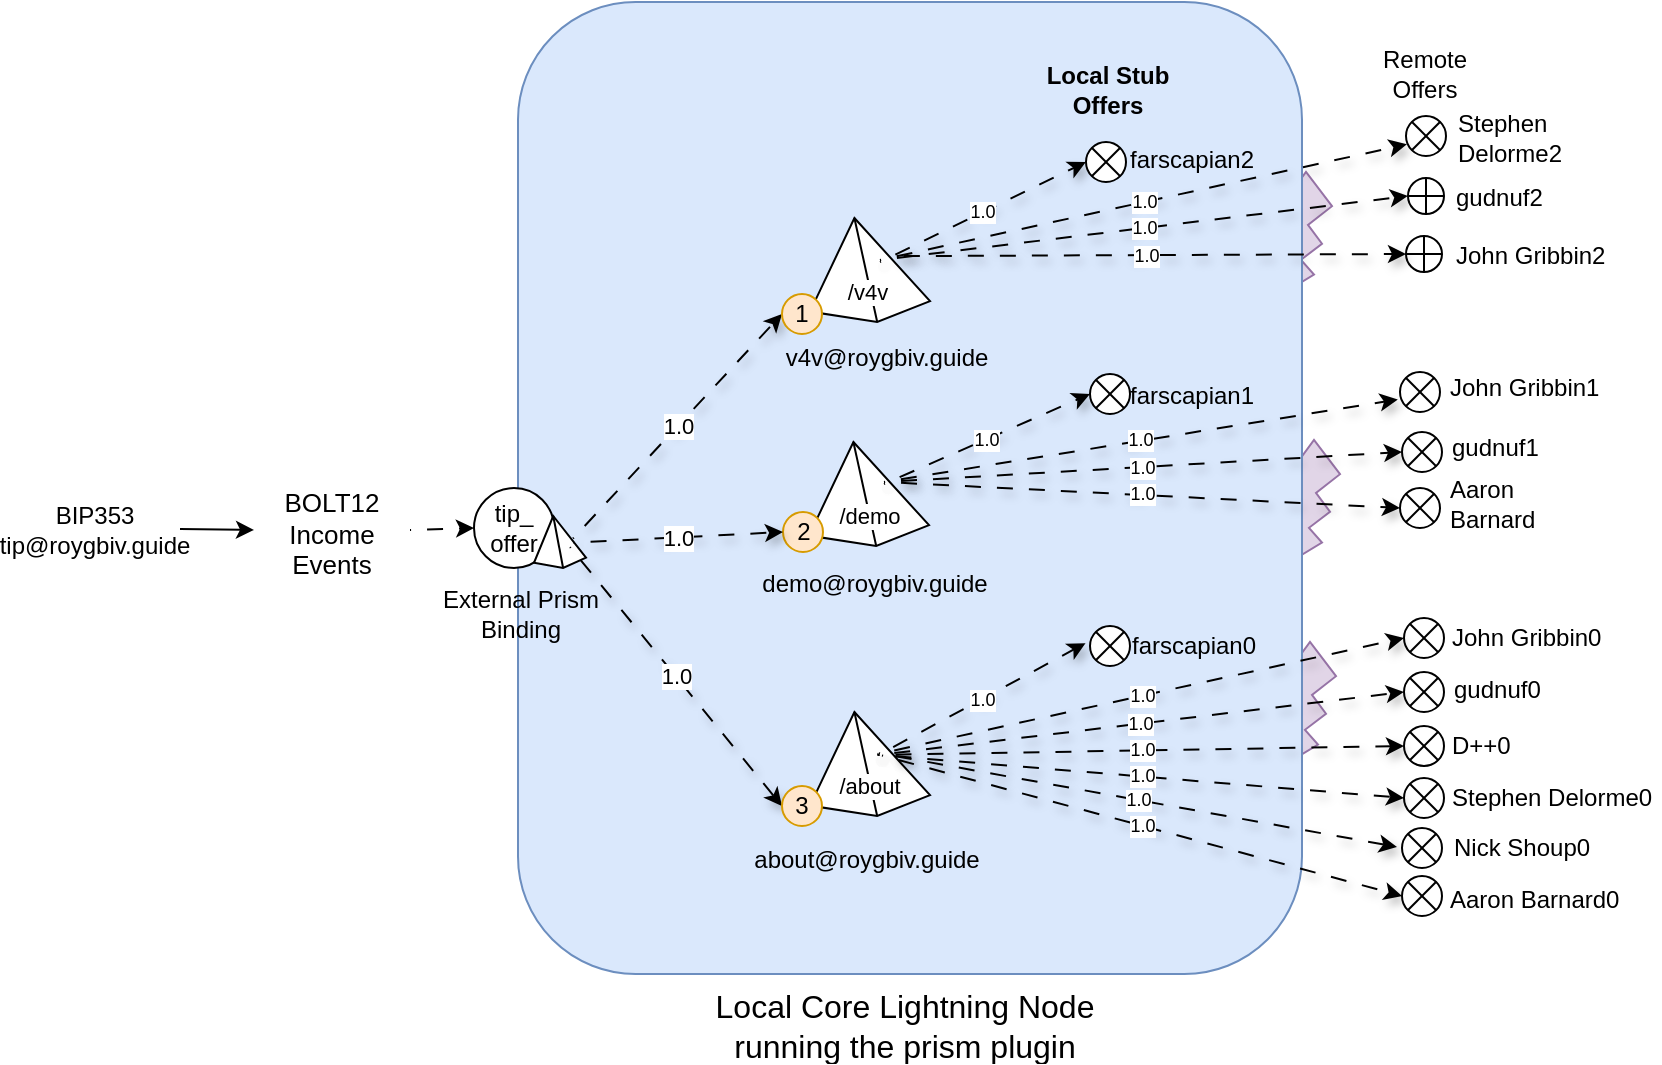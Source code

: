 <mxfile version="24.8.0" pages="3">
  <diagram name="v4v_split" id="5v8HJ1yWOcfsFn8PfRNU">
    <mxGraphModel dx="1834" dy="713" grid="0" gridSize="10" guides="0" tooltips="1" connect="1" arrows="1" fold="1" page="0" pageScale="1" pageWidth="850" pageHeight="1100" math="0" shadow="0">
      <root>
        <mxCell id="0" />
        <mxCell id="1" parent="0" />
        <mxCell id="z_-p57ebJY1skzvCn1GH-135" value="" style="verticalLabelPosition=bottom;verticalAlign=top;html=1;shape=mxgraph.basic.flash;fontFamily=Helvetica;fontSize=11;labelBackgroundColor=default;fillColor=#e1d5e7;strokeColor=#9673a6;" parent="1" vertex="1">
          <mxGeometry x="517" y="337" width="30" height="64" as="geometry" />
        </mxCell>
        <mxCell id="z_-p57ebJY1skzvCn1GH-134" value="" style="verticalLabelPosition=bottom;verticalAlign=top;html=1;shape=mxgraph.basic.flash;fontFamily=Helvetica;fontSize=11;labelBackgroundColor=default;fillColor=#e1d5e7;strokeColor=#9673a6;" parent="1" vertex="1">
          <mxGeometry x="519" y="236" width="30" height="64" as="geometry" />
        </mxCell>
        <mxCell id="z_-p57ebJY1skzvCn1GH-101" value="" style="verticalLabelPosition=bottom;verticalAlign=top;html=1;shape=mxgraph.basic.flash;fontFamily=Helvetica;fontSize=11;labelBackgroundColor=default;fillColor=#e1d5e7;strokeColor=#9673a6;" parent="1" vertex="1">
          <mxGeometry x="515" y="102" width="30" height="64" as="geometry" />
        </mxCell>
        <mxCell id="z_-p57ebJY1skzvCn1GH-82" value="" style="rounded=1;whiteSpace=wrap;html=1;fillColor=#dae8fc;strokeColor=#6c8ebf;" parent="1" vertex="1">
          <mxGeometry x="138" y="17" width="392" height="486" as="geometry" />
        </mxCell>
        <mxCell id="z_-p57ebJY1skzvCn1GH-83" value="tip_&lt;br&gt;offer" style="ellipse;whiteSpace=wrap;html=1;aspect=fixed;direction=south;" parent="1" vertex="1">
          <mxGeometry x="116" y="260" width="40" height="40" as="geometry" />
        </mxCell>
        <mxCell id="z_-p57ebJY1skzvCn1GH-84" value="BOLT12 Income Events" style="text;html=1;whiteSpace=wrap;overflow=hidden;rounded=0;fontSize=13;align=center;labelBorderColor=none;" parent="1" vertex="1">
          <mxGeometry x="6" y="253" width="78" height="56" as="geometry" />
        </mxCell>
        <mxCell id="z_-p57ebJY1skzvCn1GH-85" value="" style="endArrow=classic;html=1;rounded=0;exitX=1;exitY=0.5;exitDx=0;exitDy=0;entryX=0.5;entryY=1;entryDx=0;entryDy=0;flowAnimation=1;" parent="1" source="z_-p57ebJY1skzvCn1GH-84" target="z_-p57ebJY1skzvCn1GH-83" edge="1">
          <mxGeometry width="50" height="50" relative="1" as="geometry">
            <mxPoint x="20" y="326" as="sourcePoint" />
            <mxPoint x="136" y="116" as="targetPoint" />
          </mxGeometry>
        </mxCell>
        <mxCell id="z_-p57ebJY1skzvCn1GH-86" value="" style="verticalLabelPosition=bottom;verticalAlign=top;html=1;shape=mxgraph.basic.pyramid;dx1=0.37;dx2=0.56;dy1=0.9;dy2=0.8;" parent="1" vertex="1">
          <mxGeometry x="146" y="274" width="26" height="26" as="geometry" />
        </mxCell>
        <mxCell id="z_-p57ebJY1skzvCn1GH-87" value="Local Stub Offers" style="text;html=1;align=center;verticalAlign=middle;whiteSpace=wrap;rounded=0;fontStyle=1" parent="1" vertex="1">
          <mxGeometry x="389" y="46" width="88" height="30" as="geometry" />
        </mxCell>
        <mxCell id="z_-p57ebJY1skzvCn1GH-88" value="Remote Offers" style="text;html=1;align=center;verticalAlign=middle;whiteSpace=wrap;rounded=0;" parent="1" vertex="1">
          <mxGeometry x="557" y="38" width="69" height="30" as="geometry" />
        </mxCell>
        <mxCell id="z_-p57ebJY1skzvCn1GH-89" value="1.0" style="endArrow=classic;html=1;rounded=0;shadow=1;flowAnimation=1;entryX=0.5;entryY=1;entryDx=0;entryDy=0;exitX=0.751;exitY=0.432;exitDx=0;exitDy=0;exitPerimeter=0;" parent="1" source="z_-p57ebJY1skzvCn1GH-86" target="z_-p57ebJY1skzvCn1GH-111" edge="1">
          <mxGeometry width="50" height="50" relative="1" as="geometry">
            <mxPoint x="199" y="248.515" as="sourcePoint" />
            <mxPoint x="323.7" y="214.78" as="targetPoint" />
          </mxGeometry>
        </mxCell>
        <mxCell id="z_-p57ebJY1skzvCn1GH-90" value="" style="shape=orEllipse;perimeter=ellipsePerimeter;whiteSpace=wrap;html=1;backgroundOutline=1;" parent="1" vertex="1">
          <mxGeometry x="582" y="134" width="18" height="18" as="geometry" />
        </mxCell>
        <mxCell id="z_-p57ebJY1skzvCn1GH-91" value="External Prism Binding" style="text;html=1;align=center;verticalAlign=middle;whiteSpace=wrap;rounded=0;" parent="1" vertex="1">
          <mxGeometry x="97" y="307" width="85" height="31" as="geometry" />
        </mxCell>
        <mxCell id="z_-p57ebJY1skzvCn1GH-92" value="&lt;font style=&quot;font-size: 9px;&quot;&gt;1.0&lt;/font&gt;" style="endArrow=classic;html=1;rounded=0;shadow=1;flowAnimation=1;entryX=0;entryY=0.5;entryDx=0;entryDy=0;exitX=0.64;exitY=0.367;exitDx=0;exitDy=0;exitPerimeter=0;fontSize=9;" parent="1" source="z_-p57ebJY1skzvCn1GH-110" target="z_-p57ebJY1skzvCn1GH-90" edge="1">
          <mxGeometry width="50" height="50" relative="1" as="geometry">
            <mxPoint x="170" y="161" as="sourcePoint" />
            <mxPoint x="270" y="102" as="targetPoint" />
          </mxGeometry>
        </mxCell>
        <mxCell id="z_-p57ebJY1skzvCn1GH-93" value="" style="shape=sumEllipse;perimeter=ellipsePerimeter;whiteSpace=wrap;html=1;backgroundOutline=1;fontFamily=Helvetica;fontSize=11;fontColor=default;labelBackgroundColor=default;" parent="1" vertex="1">
          <mxGeometry x="582" y="74" width="20" height="20" as="geometry" />
        </mxCell>
        <mxCell id="z_-p57ebJY1skzvCn1GH-96" value="" style="shape=sumEllipse;perimeter=ellipsePerimeter;whiteSpace=wrap;html=1;backgroundOutline=1;fontFamily=Helvetica;fontSize=11;fontColor=default;labelBackgroundColor=default;" parent="1" vertex="1">
          <mxGeometry x="580" y="232" width="20" height="20" as="geometry" />
        </mxCell>
        <mxCell id="z_-p57ebJY1skzvCn1GH-97" value="" style="shape=sumEllipse;perimeter=ellipsePerimeter;whiteSpace=wrap;html=1;backgroundOutline=1;fontFamily=Helvetica;fontSize=11;fontColor=default;labelBackgroundColor=default;" parent="1" vertex="1">
          <mxGeometry x="581" y="405" width="20" height="20" as="geometry" />
        </mxCell>
        <mxCell id="z_-p57ebJY1skzvCn1GH-98" value="" style="shape=sumEllipse;perimeter=ellipsePerimeter;whiteSpace=wrap;html=1;backgroundOutline=1;fontFamily=Helvetica;fontSize=11;fontColor=default;labelBackgroundColor=default;" parent="1" vertex="1">
          <mxGeometry x="581" y="325" width="20" height="20" as="geometry" />
        </mxCell>
        <mxCell id="z_-p57ebJY1skzvCn1GH-99" value="" style="shape=sumEllipse;perimeter=ellipsePerimeter;whiteSpace=wrap;html=1;backgroundOutline=1;fontFamily=Helvetica;fontSize=11;fontColor=default;labelBackgroundColor=default;" parent="1" vertex="1">
          <mxGeometry x="581" y="352" width="20" height="20" as="geometry" />
        </mxCell>
        <mxCell id="z_-p57ebJY1skzvCn1GH-100" value="" style="shape=sumEllipse;perimeter=ellipsePerimeter;whiteSpace=wrap;html=1;backgroundOutline=1;fontFamily=Helvetica;fontSize=11;fontColor=default;labelBackgroundColor=default;" parent="1" vertex="1">
          <mxGeometry x="581" y="379" width="20" height="20" as="geometry" />
        </mxCell>
        <mxCell id="z_-p57ebJY1skzvCn1GH-102" value="&lt;span style=&quot;color: rgb(0, 0, 0); font-family: Helvetica; font-size: 16px; font-style: normal; font-variant-ligatures: normal; font-variant-caps: normal; font-weight: 400; letter-spacing: normal; orphans: 2; text-align: center; text-indent: 0px; text-transform: none; widows: 2; word-spacing: 0px; -webkit-text-stroke-width: 0px; white-space: normal; background-color: rgb(255, 255, 255); text-decoration-thickness: initial; text-decoration-style: initial; text-decoration-color: initial; float: none; display: inline !important;&quot;&gt;Local Core Lightning Node&lt;/span&gt;&lt;div&gt;running the prism plugin&lt;/div&gt;" style="text;html=1;align=center;verticalAlign=middle;whiteSpace=wrap;rounded=0;fontFamily=Helvetica;fontSize=16;fontColor=default;labelBackgroundColor=default;" parent="1" vertex="1">
          <mxGeometry x="231" y="511" width="201" height="35" as="geometry" />
        </mxCell>
        <mxCell id="z_-p57ebJY1skzvCn1GH-105" value="/" style="group" parent="1" vertex="1" connectable="0">
          <mxGeometry x="270.5" y="237" width="73" height="55" as="geometry" />
        </mxCell>
        <mxCell id="z_-p57ebJY1skzvCn1GH-106" value="" style="verticalLabelPosition=bottom;verticalAlign=top;html=1;shape=mxgraph.basic.pyramid;dx1=0.37;dx2=0.56;dy1=0.9;dy2=0.8;" parent="z_-p57ebJY1skzvCn1GH-105" vertex="1">
          <mxGeometry x="13" width="60" height="52" as="geometry" />
        </mxCell>
        <mxCell id="z_-p57ebJY1skzvCn1GH-107" value="/demo" style="text;html=1;align=center;verticalAlign=middle;whiteSpace=wrap;rounded=0;fontFamily=Helvetica;fontSize=11;fontColor=default;labelBackgroundColor=default;" parent="z_-p57ebJY1skzvCn1GH-105" vertex="1">
          <mxGeometry x="13" y="22" width="60" height="30" as="geometry" />
        </mxCell>
        <mxCell id="z_-p57ebJY1skzvCn1GH-108" value="2" style="ellipse;whiteSpace=wrap;html=1;aspect=fixed;direction=south;fillColor=#ffe6cc;strokeColor=#d79b00;" parent="z_-p57ebJY1skzvCn1GH-105" vertex="1">
          <mxGeometry y="35" width="20" height="20" as="geometry" />
        </mxCell>
        <mxCell id="z_-p57ebJY1skzvCn1GH-109" value="Prism_A" style="text;html=1;align=center;verticalAlign=middle;whiteSpace=wrap;rounded=0;fontFamily=Helvetica;fontSize=11;fontColor=default;labelBackgroundColor=default;" parent="1" vertex="1">
          <mxGeometry x="284" y="147" width="60" height="30" as="geometry" />
        </mxCell>
        <mxCell id="z_-p57ebJY1skzvCn1GH-110" value="" style="verticalLabelPosition=bottom;verticalAlign=top;html=1;shape=mxgraph.basic.pyramid;dx1=0.37;dx2=0.56;dy1=0.9;dy2=0.8;" parent="1" vertex="1">
          <mxGeometry x="284" y="125" width="60" height="52" as="geometry" />
        </mxCell>
        <mxCell id="z_-p57ebJY1skzvCn1GH-111" value="1" style="ellipse;whiteSpace=wrap;html=1;aspect=fixed;direction=south;fillColor=#ffe6cc;strokeColor=#d79b00;" parent="1" vertex="1">
          <mxGeometry x="270" y="163" width="20" height="20" as="geometry" />
        </mxCell>
        <mxCell id="z_-p57ebJY1skzvCn1GH-112" value="/v4v" style="text;html=1;align=center;verticalAlign=middle;whiteSpace=wrap;rounded=0;fontFamily=Helvetica;fontSize=11;fontColor=default;labelBackgroundColor=default;" parent="1" vertex="1">
          <mxGeometry x="283" y="148" width="60" height="28" as="geometry" />
        </mxCell>
        <mxCell id="z_-p57ebJY1skzvCn1GH-113" value="1.0" style="endArrow=classic;html=1;rounded=0;shadow=1;flowAnimation=1;entryX=0.5;entryY=1;entryDx=0;entryDy=0;exitX=0.76;exitY=0.514;exitDx=0;exitDy=0;exitPerimeter=0;" parent="1" source="z_-p57ebJY1skzvCn1GH-86" target="z_-p57ebJY1skzvCn1GH-108" edge="1">
          <mxGeometry width="50" height="50" relative="1" as="geometry">
            <mxPoint x="199" y="263.125" as="sourcePoint" />
            <mxPoint x="392" y="222" as="targetPoint" />
          </mxGeometry>
        </mxCell>
        <mxCell id="z_-p57ebJY1skzvCn1GH-114" value="1.0" style="endArrow=classic;html=1;rounded=0;shadow=1;flowAnimation=1;entryX=0.5;entryY=1;entryDx=0;entryDy=0;exitX=0.693;exitY=0.599;exitDx=0;exitDy=0;exitPerimeter=0;" parent="1" source="z_-p57ebJY1skzvCn1GH-86" target="z_-p57ebJY1skzvCn1GH-147" edge="1">
          <mxGeometry width="50" height="50" relative="1" as="geometry">
            <mxPoint x="166.124" y="317.936" as="sourcePoint" />
            <mxPoint x="402" y="298" as="targetPoint" />
          </mxGeometry>
        </mxCell>
        <mxCell id="z_-p57ebJY1skzvCn1GH-116" value="about@roygbiv.guide" style="text;html=1;align=center;verticalAlign=middle;whiteSpace=wrap;rounded=0;fontSize=12;" parent="1" vertex="1">
          <mxGeometry x="270" y="430" width="85" height="31" as="geometry" />
        </mxCell>
        <mxCell id="z_-p57ebJY1skzvCn1GH-133" value="BIP353 tip@roygbiv.guide" style="text;html=1;align=center;verticalAlign=middle;whiteSpace=wrap;rounded=0;" parent="1" vertex="1">
          <mxGeometry x="-116" y="265" width="85" height="31" as="geometry" />
        </mxCell>
        <mxCell id="z_-p57ebJY1skzvCn1GH-143" value="" style="endArrow=classic;html=1;rounded=0;exitX=1;exitY=0.5;exitDx=0;exitDy=0;entryX=0;entryY=0.5;entryDx=0;entryDy=0;flowAnimation=0;" parent="1" source="z_-p57ebJY1skzvCn1GH-133" target="z_-p57ebJY1skzvCn1GH-84" edge="1">
          <mxGeometry width="50" height="50" relative="1" as="geometry">
            <mxPoint x="94" y="291" as="sourcePoint" />
            <mxPoint x="185" y="290" as="targetPoint" />
          </mxGeometry>
        </mxCell>
        <mxCell id="z_-p57ebJY1skzvCn1GH-145" value="" style="verticalLabelPosition=bottom;verticalAlign=top;html=1;shape=mxgraph.basic.pyramid;dx1=0.37;dx2=0.56;dy1=0.9;dy2=0.8;points=[[0,0,0,0,46.8],[0,0,0,11.1,23.4],[0,0,0,16.8,49.4],[0,0,0,22.2,0],[0,0,0,33.6,52],[0,0,0,41.1,20.8],[0,0,0,46.8,46.8],[0,0,0,60,41.6],[0.57,0.4,0,0,0]];" parent="1" vertex="1">
          <mxGeometry x="284" y="372" width="60" height="52" as="geometry" />
        </mxCell>
        <mxCell id="z_-p57ebJY1skzvCn1GH-146" value="/about" style="text;html=1;align=center;verticalAlign=middle;whiteSpace=wrap;rounded=0;fontFamily=Helvetica;fontSize=11;fontColor=default;labelBackgroundColor=default;" parent="1" vertex="1">
          <mxGeometry x="284" y="394" width="60" height="30" as="geometry" />
        </mxCell>
        <mxCell id="z_-p57ebJY1skzvCn1GH-147" value="3" style="ellipse;whiteSpace=wrap;html=1;aspect=fixed;direction=south;fillColor=#ffe6cc;strokeColor=#d79b00;" parent="1" vertex="1">
          <mxGeometry x="270" y="409" width="20" height="20" as="geometry" />
        </mxCell>
        <mxCell id="z_-p57ebJY1skzvCn1GH-148" value="1.0" style="endArrow=classic;html=1;rounded=0;shadow=1;flowAnimation=1;entryX=-0.111;entryY=0.429;entryDx=0;entryDy=0;exitX=0.568;exitY=-0.014;exitDx=0;exitDy=0;exitPerimeter=0;entryPerimeter=0;fontSize=9;" parent="1" source="z_-p57ebJY1skzvCn1GH-146" target="WWSG65_jaiFAissUuuyy-13" edge="1">
          <mxGeometry width="50" height="50" relative="1" as="geometry">
            <mxPoint x="332" y="163" as="sourcePoint" />
            <mxPoint x="538" y="187" as="targetPoint" />
          </mxGeometry>
        </mxCell>
        <mxCell id="z_-p57ebJY1skzvCn1GH-149" value="1.0" style="endArrow=classic;html=1;rounded=0;shadow=1;flowAnimation=1;exitX=0.563;exitY=-0.032;exitDx=0;exitDy=0;exitPerimeter=0;fontSize=9;entryX=0;entryY=0.5;entryDx=0;entryDy=0;" parent="1" source="z_-p57ebJY1skzvCn1GH-146" target="z_-p57ebJY1skzvCn1GH-98" edge="1">
          <mxGeometry width="50" height="50" relative="1" as="geometry">
            <mxPoint x="328" y="375" as="sourcePoint" />
            <mxPoint x="386" y="339" as="targetPoint" />
          </mxGeometry>
        </mxCell>
        <mxCell id="z_-p57ebJY1skzvCn1GH-150" value="1.0" style="endArrow=classic;html=1;rounded=0;shadow=1;flowAnimation=1;fontSize=9;entryX=0;entryY=0.5;entryDx=0;entryDy=0;exitX=0.561;exitY=-0.015;exitDx=0;exitDy=0;exitPerimeter=0;" parent="1" source="z_-p57ebJY1skzvCn1GH-146" target="z_-p57ebJY1skzvCn1GH-99" edge="1">
          <mxGeometry width="50" height="50" relative="1" as="geometry">
            <mxPoint x="318" y="364" as="sourcePoint" />
            <mxPoint x="405" y="340" as="targetPoint" />
          </mxGeometry>
        </mxCell>
        <mxCell id="z_-p57ebJY1skzvCn1GH-151" value="1.0" style="endArrow=classic;html=1;rounded=0;shadow=1;flowAnimation=1;fontSize=9;entryX=0;entryY=0.5;entryDx=0;entryDy=0;exitX=0.57;exitY=-0.018;exitDx=0;exitDy=0;exitPerimeter=0;" parent="1" source="z_-p57ebJY1skzvCn1GH-146" target="z_-p57ebJY1skzvCn1GH-100" edge="1">
          <mxGeometry width="50" height="50" relative="1" as="geometry">
            <mxPoint x="328" y="374" as="sourcePoint" />
            <mxPoint x="405" y="351" as="targetPoint" />
          </mxGeometry>
        </mxCell>
        <mxCell id="z_-p57ebJY1skzvCn1GH-152" value="1.0" style="endArrow=classic;html=1;rounded=0;shadow=1;flowAnimation=1;fontSize=9;entryX=0;entryY=0.5;entryDx=0;entryDy=0;exitX=0.57;exitY=-0.018;exitDx=0;exitDy=0;exitPerimeter=0;" parent="1" source="z_-p57ebJY1skzvCn1GH-146" target="z_-p57ebJY1skzvCn1GH-97" edge="1">
          <mxGeometry width="50" height="50" relative="1" as="geometry">
            <mxPoint x="338" y="384" as="sourcePoint" />
            <mxPoint x="415" y="361" as="targetPoint" />
          </mxGeometry>
        </mxCell>
        <mxCell id="z_-p57ebJY1skzvCn1GH-153" value="1.0" style="endArrow=classic;html=1;rounded=0;shadow=1;flowAnimation=1;fontSize=9;entryX=-0.125;entryY=0.473;entryDx=0;entryDy=0;entryPerimeter=0;exitX=0.575;exitY=-0.048;exitDx=0;exitDy=0;exitPerimeter=0;" parent="1" source="z_-p57ebJY1skzvCn1GH-146" target="WWSG65_jaiFAissUuuyy-24" edge="1">
          <mxGeometry width="50" height="50" relative="1" as="geometry">
            <mxPoint x="348" y="394" as="sourcePoint" />
            <mxPoint x="425" y="371" as="targetPoint" />
          </mxGeometry>
        </mxCell>
        <mxCell id="z_-p57ebJY1skzvCn1GH-154" value="1.0" style="endArrow=classic;html=1;rounded=0;shadow=1;flowAnimation=1;fontSize=9;entryX=0;entryY=0.5;entryDx=0;entryDy=0;exitX=0.6;exitY=-0.008;exitDx=0;exitDy=0;exitPerimeter=0;horizontal=1;" parent="1" source="z_-p57ebJY1skzvCn1GH-146" target="WWSG65_jaiFAissUuuyy-25" edge="1">
          <mxGeometry width="50" height="50" relative="1" as="geometry">
            <mxPoint x="329" y="374" as="sourcePoint" />
            <mxPoint x="405" y="384" as="targetPoint" />
          </mxGeometry>
        </mxCell>
        <mxCell id="z_-p57ebJY1skzvCn1GH-155" value="1.0" style="endArrow=classic;html=1;rounded=0;shadow=1;flowAnimation=1;entryX=0;entryY=0.5;entryDx=0;entryDy=0;exitX=0.568;exitY=-0.014;exitDx=0;exitDy=0;exitPerimeter=0;fontSize=9;" parent="1" target="WWSG65_jaiFAissUuuyy-11" edge="1">
          <mxGeometry width="50" height="50" relative="1" as="geometry">
            <mxPoint x="321" y="258" as="sourcePoint" />
            <mxPoint x="439" y="215" as="targetPoint" />
          </mxGeometry>
        </mxCell>
        <mxCell id="z_-p57ebJY1skzvCn1GH-156" value="1.0" style="endArrow=classic;html=1;rounded=0;shadow=1;flowAnimation=1;exitX=0.563;exitY=-0.032;exitDx=0;exitDy=0;exitPerimeter=0;fontSize=9;entryX=-0.055;entryY=0.688;entryDx=0;entryDy=0;entryPerimeter=0;" parent="1" target="WWSG65_jaiFAissUuuyy-19" edge="1">
          <mxGeometry width="50" height="50" relative="1" as="geometry">
            <mxPoint x="321" y="257" as="sourcePoint" />
            <mxPoint x="435" y="229.24" as="targetPoint" />
          </mxGeometry>
        </mxCell>
        <mxCell id="z_-p57ebJY1skzvCn1GH-157" value="1.0" style="endArrow=classic;html=1;rounded=0;shadow=1;flowAnimation=1;fontSize=9;entryX=0;entryY=0.5;entryDx=0;entryDy=0;" parent="1" target="z_-p57ebJY1skzvCn1GH-96" edge="1">
          <mxGeometry width="50" height="50" relative="1" as="geometry">
            <mxPoint x="321" y="257" as="sourcePoint" />
            <mxPoint x="439" y="235" as="targetPoint" />
          </mxGeometry>
        </mxCell>
        <mxCell id="z_-p57ebJY1skzvCn1GH-158" value="1.0" style="endArrow=classic;html=1;rounded=0;shadow=1;flowAnimation=1;fontSize=9;entryX=0;entryY=0.5;entryDx=0;entryDy=0;exitX=0.57;exitY=-0.018;exitDx=0;exitDy=0;exitPerimeter=0;" parent="1" target="WWSG65_jaiFAissUuuyy-21" edge="1">
          <mxGeometry width="50" height="50" relative="1" as="geometry">
            <mxPoint x="321" y="257" as="sourcePoint" />
            <mxPoint x="435" y="253.72" as="targetPoint" />
          </mxGeometry>
        </mxCell>
        <mxCell id="WWSG65_jaiFAissUuuyy-1" value="1.0" style="endArrow=classic;html=1;rounded=0;shadow=1;flowAnimation=1;entryX=0;entryY=0.5;entryDx=0;entryDy=0;exitX=0.568;exitY=-0.014;exitDx=0;exitDy=0;exitPerimeter=0;fontSize=9;" parent="1" target="WWSG65_jaiFAissUuuyy-6" edge="1">
          <mxGeometry width="50" height="50" relative="1" as="geometry">
            <mxPoint x="319" y="147" as="sourcePoint" />
            <mxPoint x="433" y="110" as="targetPoint" />
          </mxGeometry>
        </mxCell>
        <mxCell id="WWSG65_jaiFAissUuuyy-3" value="1.0" style="endArrow=classic;html=1;rounded=0;shadow=1;flowAnimation=1;fontSize=9;entryX=0.023;entryY=0.709;entryDx=0;entryDy=0;entryPerimeter=0;" parent="1" target="z_-p57ebJY1skzvCn1GH-93" edge="1">
          <mxGeometry width="50" height="50" relative="1" as="geometry">
            <mxPoint x="319" y="146" as="sourcePoint" />
            <mxPoint x="433" y="130" as="targetPoint" />
          </mxGeometry>
        </mxCell>
        <mxCell id="WWSG65_jaiFAissUuuyy-4" value="1.0" style="endArrow=classic;html=1;rounded=0;shadow=1;flowAnimation=1;fontSize=9;exitX=0.57;exitY=-0.018;exitDx=0;exitDy=0;exitPerimeter=0;entryX=0;entryY=0.5;entryDx=0;entryDy=0;" parent="1" target="WWSG65_jaiFAissUuuyy-7" edge="1">
          <mxGeometry width="50" height="50" relative="1" as="geometry">
            <mxPoint x="319" y="146" as="sourcePoint" />
            <mxPoint x="644" y="142" as="targetPoint" />
          </mxGeometry>
        </mxCell>
        <mxCell id="WWSG65_jaiFAissUuuyy-6" value="" style="shape=sumEllipse;perimeter=ellipsePerimeter;whiteSpace=wrap;html=1;backgroundOutline=1;fontFamily=Helvetica;fontSize=11;fontColor=default;labelBackgroundColor=default;" parent="1" vertex="1">
          <mxGeometry x="422" y="87" width="20" height="20" as="geometry" />
        </mxCell>
        <mxCell id="WWSG65_jaiFAissUuuyy-7" value="" style="shape=orEllipse;perimeter=ellipsePerimeter;whiteSpace=wrap;html=1;backgroundOutline=1;" parent="1" vertex="1">
          <mxGeometry x="583" y="105" width="18" height="18" as="geometry" />
        </mxCell>
        <mxCell id="WWSG65_jaiFAissUuuyy-10" value="farscapian2" style="text;html=1;align=center;verticalAlign=middle;whiteSpace=wrap;rounded=0;" parent="1" vertex="1">
          <mxGeometry x="445" y="81" width="60" height="30" as="geometry" />
        </mxCell>
        <mxCell id="WWSG65_jaiFAissUuuyy-11" value="" style="shape=sumEllipse;perimeter=ellipsePerimeter;whiteSpace=wrap;html=1;backgroundOutline=1;fontFamily=Helvetica;fontSize=11;fontColor=default;labelBackgroundColor=default;" parent="1" vertex="1">
          <mxGeometry x="424" y="203" width="20" height="20" as="geometry" />
        </mxCell>
        <mxCell id="WWSG65_jaiFAissUuuyy-12" value="farscapian1" style="text;html=1;align=center;verticalAlign=middle;whiteSpace=wrap;rounded=0;" parent="1" vertex="1">
          <mxGeometry x="445" y="199" width="60" height="30" as="geometry" />
        </mxCell>
        <mxCell id="WWSG65_jaiFAissUuuyy-13" value="" style="shape=sumEllipse;perimeter=ellipsePerimeter;whiteSpace=wrap;html=1;backgroundOutline=1;fontFamily=Helvetica;fontSize=11;fontColor=default;labelBackgroundColor=default;" parent="1" vertex="1">
          <mxGeometry x="424" y="329" width="20" height="20" as="geometry" />
        </mxCell>
        <mxCell id="WWSG65_jaiFAissUuuyy-14" value="farscapian0" style="text;html=1;align=center;verticalAlign=middle;whiteSpace=wrap;rounded=0;" parent="1" vertex="1">
          <mxGeometry x="446" y="324" width="60" height="30" as="geometry" />
        </mxCell>
        <mxCell id="WWSG65_jaiFAissUuuyy-15" value="John Gribbin2" style="text;html=1;align=left;verticalAlign=middle;whiteSpace=wrap;rounded=0;" parent="1" vertex="1">
          <mxGeometry x="605" y="129" width="79" height="30" as="geometry" />
        </mxCell>
        <mxCell id="WWSG65_jaiFAissUuuyy-16" value="gudnuf2" style="text;html=1;align=left;verticalAlign=middle;whiteSpace=wrap;rounded=0;" parent="1" vertex="1">
          <mxGeometry x="605" y="100" width="79" height="30" as="geometry" />
        </mxCell>
        <mxCell id="WWSG65_jaiFAissUuuyy-17" value="Stephen Delorme2" style="text;html=1;align=left;verticalAlign=middle;whiteSpace=wrap;rounded=0;" parent="1" vertex="1">
          <mxGeometry x="606" y="70" width="97" height="30" as="geometry" />
        </mxCell>
        <mxCell id="WWSG65_jaiFAissUuuyy-18" value="gudnuf1" style="text;html=1;align=left;verticalAlign=middle;whiteSpace=wrap;rounded=0;" parent="1" vertex="1">
          <mxGeometry x="603" y="225" width="79" height="30" as="geometry" />
        </mxCell>
        <mxCell id="WWSG65_jaiFAissUuuyy-19" value="" style="shape=sumEllipse;perimeter=ellipsePerimeter;whiteSpace=wrap;html=1;backgroundOutline=1;fontFamily=Helvetica;fontSize=11;fontColor=default;labelBackgroundColor=default;" parent="1" vertex="1">
          <mxGeometry x="579" y="202" width="20" height="20" as="geometry" />
        </mxCell>
        <mxCell id="WWSG65_jaiFAissUuuyy-20" value="John Gribbin1" style="text;html=1;align=left;verticalAlign=middle;whiteSpace=wrap;rounded=0;" parent="1" vertex="1">
          <mxGeometry x="602" y="195" width="79" height="30" as="geometry" />
        </mxCell>
        <mxCell id="WWSG65_jaiFAissUuuyy-21" value="" style="shape=sumEllipse;perimeter=ellipsePerimeter;whiteSpace=wrap;html=1;backgroundOutline=1;fontFamily=Helvetica;fontSize=11;fontColor=default;labelBackgroundColor=default;" parent="1" vertex="1">
          <mxGeometry x="579" y="260" width="20" height="20" as="geometry" />
        </mxCell>
        <mxCell id="WWSG65_jaiFAissUuuyy-22" value="Aaron Barnard" style="text;html=1;align=left;verticalAlign=middle;whiteSpace=wrap;rounded=0;" parent="1" vertex="1">
          <mxGeometry x="602" y="253" width="79" height="30" as="geometry" />
        </mxCell>
        <mxCell id="WWSG65_jaiFAissUuuyy-24" value="" style="shape=sumEllipse;perimeter=ellipsePerimeter;whiteSpace=wrap;html=1;backgroundOutline=1;fontFamily=Helvetica;fontSize=11;fontColor=default;labelBackgroundColor=default;" parent="1" vertex="1">
          <mxGeometry x="580" y="430" width="20" height="20" as="geometry" />
        </mxCell>
        <mxCell id="WWSG65_jaiFAissUuuyy-25" value="" style="shape=sumEllipse;perimeter=ellipsePerimeter;whiteSpace=wrap;html=1;backgroundOutline=1;fontFamily=Helvetica;fontSize=11;fontColor=default;labelBackgroundColor=default;" parent="1" vertex="1">
          <mxGeometry x="580" y="454" width="20" height="20" as="geometry" />
        </mxCell>
        <mxCell id="WWSG65_jaiFAissUuuyy-26" value="Aaron Barnard0" style="text;html=1;align=left;verticalAlign=middle;whiteSpace=wrap;rounded=0;" parent="1" vertex="1">
          <mxGeometry x="602" y="459" width="104" height="13" as="geometry" />
        </mxCell>
        <mxCell id="WWSG65_jaiFAissUuuyy-27" value="Nick Shoup0" style="text;html=1;align=left;verticalAlign=middle;whiteSpace=wrap;rounded=0;" parent="1" vertex="1">
          <mxGeometry x="604" y="433" width="79" height="13" as="geometry" />
        </mxCell>
        <mxCell id="WWSG65_jaiFAissUuuyy-28" value="Stephen Delorme0" style="text;html=1;align=left;verticalAlign=middle;whiteSpace=wrap;rounded=0;" parent="1" vertex="1">
          <mxGeometry x="603" y="408" width="105" height="13" as="geometry" />
        </mxCell>
        <mxCell id="WWSG65_jaiFAissUuuyy-29" value="D++0" style="text;html=1;align=left;verticalAlign=middle;whiteSpace=wrap;rounded=0;" parent="1" vertex="1">
          <mxGeometry x="603" y="382" width="105" height="13" as="geometry" />
        </mxCell>
        <mxCell id="WWSG65_jaiFAissUuuyy-30" value="gudnuf0" style="text;html=1;align=left;verticalAlign=middle;whiteSpace=wrap;rounded=0;" parent="1" vertex="1">
          <mxGeometry x="604" y="354" width="105" height="13" as="geometry" />
        </mxCell>
        <mxCell id="WWSG65_jaiFAissUuuyy-31" value="John Gribbin0" style="text;html=1;align=left;verticalAlign=middle;whiteSpace=wrap;rounded=0;" parent="1" vertex="1">
          <mxGeometry x="603" y="320" width="79" height="30" as="geometry" />
        </mxCell>
        <mxCell id="RlnOubEPsZw49JGZD60M-1" value="demo@roygbiv.guide" style="text;html=1;align=center;verticalAlign=middle;whiteSpace=wrap;rounded=0;fontSize=12;" vertex="1" parent="1">
          <mxGeometry x="274" y="292" width="85" height="31" as="geometry" />
        </mxCell>
        <mxCell id="RlnOubEPsZw49JGZD60M-2" value="v4v@roygbiv.guide" style="text;html=1;align=center;verticalAlign=middle;whiteSpace=wrap;rounded=0;fontSize=12;" vertex="1" parent="1">
          <mxGeometry x="280" y="179" width="85" height="31" as="geometry" />
        </mxCell>
      </root>
    </mxGraphModel>
  </diagram>
  <diagram id="Xpvqxq166OZ413MNnizn" name="lnplay_qrcode_icon">
    <mxGraphModel dx="2497" dy="1930" grid="1" gridSize="10" guides="1" tooltips="1" connect="1" arrows="1" fold="1" page="1" pageScale="1" pageWidth="850" pageHeight="1100" math="0" shadow="0">
      <root>
        <mxCell id="0" />
        <mxCell id="1" parent="0" />
        <mxCell id="RHqNWIXVtRHcvSJbDorY-1" value="" style="rounded=1;whiteSpace=wrap;html=1;strokeWidth=4;" vertex="1" parent="1">
          <mxGeometry x="-540" y="-620" width="240" height="240" as="geometry" />
        </mxCell>
        <mxCell id="RHqNWIXVtRHcvSJbDorY-2" value="" style="verticalLabelPosition=bottom;verticalAlign=top;html=1;shape=mxgraph.basic.pyramid;dx1=0.4;dx2=0.6;dy1=0.9;dy2=0.8;strokeWidth=3;" vertex="1" parent="1">
          <mxGeometry x="-469" y="-571" width="100" height="100" as="geometry" />
        </mxCell>
        <mxCell id="RHqNWIXVtRHcvSJbDorY-3" value="&lt;font&gt;lnplay.guide/prism&lt;/font&gt;" style="text;html=1;align=center;verticalAlign=middle;whiteSpace=wrap;rounded=0;fontSize=20;fontStyle=0;fontFamily=Helvetica;labelBackgroundColor=none;labelBorderColor=none;textShadow=1;" vertex="1" parent="1">
          <mxGeometry x="-540" y="-450" width="240" height="30" as="geometry" />
        </mxCell>
        <mxCell id="RHqNWIXVtRHcvSJbDorY-4" value="BOLT12" style="endArrow=classic;html=1;rounded=0;flowAnimation=0;strokeWidth=2;shadow=0;endFill=1;" edge="1" parent="1">
          <mxGeometry x="-0.218" width="50" height="50" relative="1" as="geometry">
            <mxPoint x="-511" y="-522" as="sourcePoint" />
            <mxPoint x="-430" y="-523" as="targetPoint" />
            <mxPoint as="offset" />
          </mxGeometry>
        </mxCell>
        <mxCell id="RHqNWIXVtRHcvSJbDorY-5" value="" style="endArrow=classic;html=1;rounded=0;flowAnimation=0;strokeWidth=3;fillColor=#dae8fc;strokeColor=#6c8ebf;endFill=1;" edge="1" parent="1">
          <mxGeometry x="-0.218" width="50" height="50" relative="1" as="geometry">
            <mxPoint x="-412" y="-524" as="sourcePoint" />
            <mxPoint x="-364" y="-561" as="targetPoint" />
            <mxPoint as="offset" />
          </mxGeometry>
        </mxCell>
        <mxCell id="RHqNWIXVtRHcvSJbDorY-6" value="" style="endArrow=classic;html=1;rounded=0;flowAnimation=0;strokeWidth=3;fillColor=#f8cecc;strokeColor=#b85450;endFill=1;" edge="1" parent="1">
          <mxGeometry x="-0.218" width="50" height="50" relative="1" as="geometry">
            <mxPoint x="-412" y="-524" as="sourcePoint" />
            <mxPoint x="-352" y="-534" as="targetPoint" />
            <mxPoint as="offset" />
          </mxGeometry>
        </mxCell>
        <mxCell id="RHqNWIXVtRHcvSJbDorY-7" value="" style="endArrow=classic;html=1;rounded=1;flowAnimation=0;strokeWidth=3;curved=0;fillColor=#e1d5e7;strokeColor=#9673a6;endFill=1;" edge="1" parent="1">
          <mxGeometry x="-0.218" width="50" height="50" relative="1" as="geometry">
            <mxPoint x="-412" y="-524" as="sourcePoint" />
            <mxPoint x="-351" y="-505" as="targetPoint" />
            <mxPoint as="offset" />
          </mxGeometry>
        </mxCell>
      </root>
    </mxGraphModel>
  </diagram>
  <diagram id="WAKGSx_bgQ7qGnHFPQLD" name="blog">
    <mxGraphModel dx="1647" dy="830" grid="1" gridSize="10" guides="1" tooltips="1" connect="1" arrows="1" fold="1" page="1" pageScale="1" pageWidth="850" pageHeight="1100" math="0" shadow="0">
      <root>
        <mxCell id="0" />
        <mxCell id="1" parent="0" />
        <mxCell id="O2gq49gWL3Wfk9FGPuPg-1" value="BIP353&lt;div&gt;post1@blog.roygbiv.guide&lt;/div&gt;" style="text;html=1;align=right;verticalAlign=middle;whiteSpace=wrap;rounded=0;" vertex="1" parent="1">
          <mxGeometry x="256" y="609.5" width="80" height="29" as="geometry" />
        </mxCell>
        <mxCell id="O2gq49gWL3Wfk9FGPuPg-2" value="" style="curved=1;endArrow=classic;html=1;rounded=0;" edge="1" parent="1" source="O2gq49gWL3Wfk9FGPuPg-1">
          <mxGeometry width="50" height="50" relative="1" as="geometry">
            <mxPoint x="326" y="624" as="sourcePoint" />
            <mxPoint x="366" y="624" as="targetPoint" />
            <Array as="points">
              <mxPoint x="346" y="624" />
            </Array>
          </mxGeometry>
        </mxCell>
        <mxCell id="O2gq49gWL3Wfk9FGPuPg-3" value="BIP353&lt;div&gt;post0@blog.roygbiv.guide&lt;/div&gt;" style="text;html=1;align=right;verticalAlign=middle;whiteSpace=wrap;rounded=0;" vertex="1" parent="1">
          <mxGeometry x="259" y="531" width="80" height="29" as="geometry" />
        </mxCell>
        <mxCell id="O2gq49gWL3Wfk9FGPuPg-4" value="" style="curved=1;endArrow=classic;html=1;rounded=0;" edge="1" parent="1" source="O2gq49gWL3Wfk9FGPuPg-3">
          <mxGeometry width="50" height="50" relative="1" as="geometry">
            <mxPoint x="336" y="547.5" as="sourcePoint" />
            <mxPoint x="376" y="547.5" as="targetPoint" />
            <Array as="points">
              <mxPoint x="356" y="547.5" />
            </Array>
          </mxGeometry>
        </mxCell>
        <mxCell id="O2gq49gWL3Wfk9FGPuPg-5" value="BIP353&lt;div&gt;post1@blog.roygbiv.guide&lt;/div&gt;" style="text;html=1;align=right;verticalAlign=middle;whiteSpace=wrap;rounded=0;" vertex="1" parent="1">
          <mxGeometry x="250" y="680.5" width="80" height="29" as="geometry" />
        </mxCell>
        <mxCell id="O2gq49gWL3Wfk9FGPuPg-6" value="" style="curved=1;endArrow=classic;html=1;rounded=0;" edge="1" parent="1" source="O2gq49gWL3Wfk9FGPuPg-5">
          <mxGeometry width="50" height="50" relative="1" as="geometry">
            <mxPoint x="325" y="696" as="sourcePoint" />
            <mxPoint x="365" y="696" as="targetPoint" />
            <Array as="points">
              <mxPoint x="345" y="696" />
            </Array>
          </mxGeometry>
        </mxCell>
        <mxCell id="O2gq49gWL3Wfk9FGPuPg-7" value="/blog" style="rounded=1;whiteSpace=wrap;html=1;fillColor=#f8cecc;strokeColor=#b85450;align=right;" vertex="1" parent="1">
          <mxGeometry x="398" y="500" width="190" height="234" as="geometry" />
        </mxCell>
        <mxCell id="O2gq49gWL3Wfk9FGPuPg-8" value="" style="verticalLabelPosition=bottom;verticalAlign=top;html=1;shape=mxgraph.basic.pyramid;dx1=0.51;dx2=0.69;dy1=1;dy2=0.77;fillColor=#bac8d3;strokeColor=#23445d;" vertex="1" parent="1">
          <mxGeometry x="367" y="602" width="60" height="40" as="geometry" />
        </mxCell>
        <mxCell id="O2gq49gWL3Wfk9FGPuPg-9" value="" style="verticalLabelPosition=bottom;verticalAlign=top;html=1;shape=mxgraph.basic.pyramid;dx1=0.51;dx2=0.69;dy1=1;dy2=0.77;fillColor=#fad7ac;strokeColor=#b46504;" vertex="1" parent="1">
          <mxGeometry x="367" y="531" width="60" height="40" as="geometry" />
        </mxCell>
        <mxCell id="O2gq49gWL3Wfk9FGPuPg-10" value="" style="verticalLabelPosition=bottom;verticalAlign=top;html=1;shape=mxgraph.basic.pyramid;dx1=0.51;dx2=0.69;dy1=1;dy2=0.77;fillColor=#fad9d5;strokeColor=#ae4132;" vertex="1" parent="1">
          <mxGeometry x="366" y="674" width="60" height="40" as="geometry" />
        </mxCell>
        <mxCell id="O2gq49gWL3Wfk9FGPuPg-11" value="&lt;ul&gt;&lt;li&gt;author_c&lt;/li&gt;&lt;li&gt;author_d&lt;/li&gt;&lt;li&gt;author_u&lt;/li&gt;&lt;/ul&gt;" style="text;html=1;align=left;verticalAlign=middle;whiteSpace=wrap;rounded=0;" vertex="1" parent="1">
          <mxGeometry x="412" y="537" width="120" height="30" as="geometry" />
        </mxCell>
        <mxCell id="O2gq49gWL3Wfk9FGPuPg-12" value="&lt;ul&gt;&lt;li&gt;author_c&lt;/li&gt;&lt;li&gt;author_d&lt;/li&gt;&lt;li&gt;author_u&lt;/li&gt;&lt;/ul&gt;" style="text;html=1;align=left;verticalAlign=middle;whiteSpace=wrap;rounded=0;" vertex="1" parent="1">
          <mxGeometry x="410" y="607" width="120" height="30" as="geometry" />
        </mxCell>
        <mxCell id="O2gq49gWL3Wfk9FGPuPg-13" value="&lt;ul&gt;&lt;li&gt;author_c&lt;/li&gt;&lt;li&gt;author_d&lt;/li&gt;&lt;li&gt;author_u&lt;/li&gt;&lt;/ul&gt;" style="text;html=1;align=left;verticalAlign=middle;whiteSpace=wrap;rounded=0;" vertex="1" parent="1">
          <mxGeometry x="410" y="679.5" width="120" height="30" as="geometry" />
        </mxCell>
        <mxCell id="O2gq49gWL3Wfk9FGPuPg-14" value="prism-a" style="text;html=1;align=center;verticalAlign=middle;whiteSpace=wrap;rounded=0;fontSize=6;" vertex="1" parent="1">
          <mxGeometry x="361" y="547" width="60" height="30" as="geometry" />
        </mxCell>
        <mxCell id="O2gq49gWL3Wfk9FGPuPg-15" value="prism-b" style="text;html=1;align=center;verticalAlign=middle;whiteSpace=wrap;rounded=0;fontSize=6;" vertex="1" parent="1">
          <mxGeometry x="361" y="618" width="60" height="30" as="geometry" />
        </mxCell>
        <mxCell id="O2gq49gWL3Wfk9FGPuPg-16" value="prism-c" style="text;html=1;align=center;verticalAlign=middle;whiteSpace=wrap;rounded=0;fontSize=6;" vertex="1" parent="1">
          <mxGeometry x="359" y="690" width="60" height="30" as="geometry" />
        </mxCell>
      </root>
    </mxGraphModel>
  </diagram>
</mxfile>
